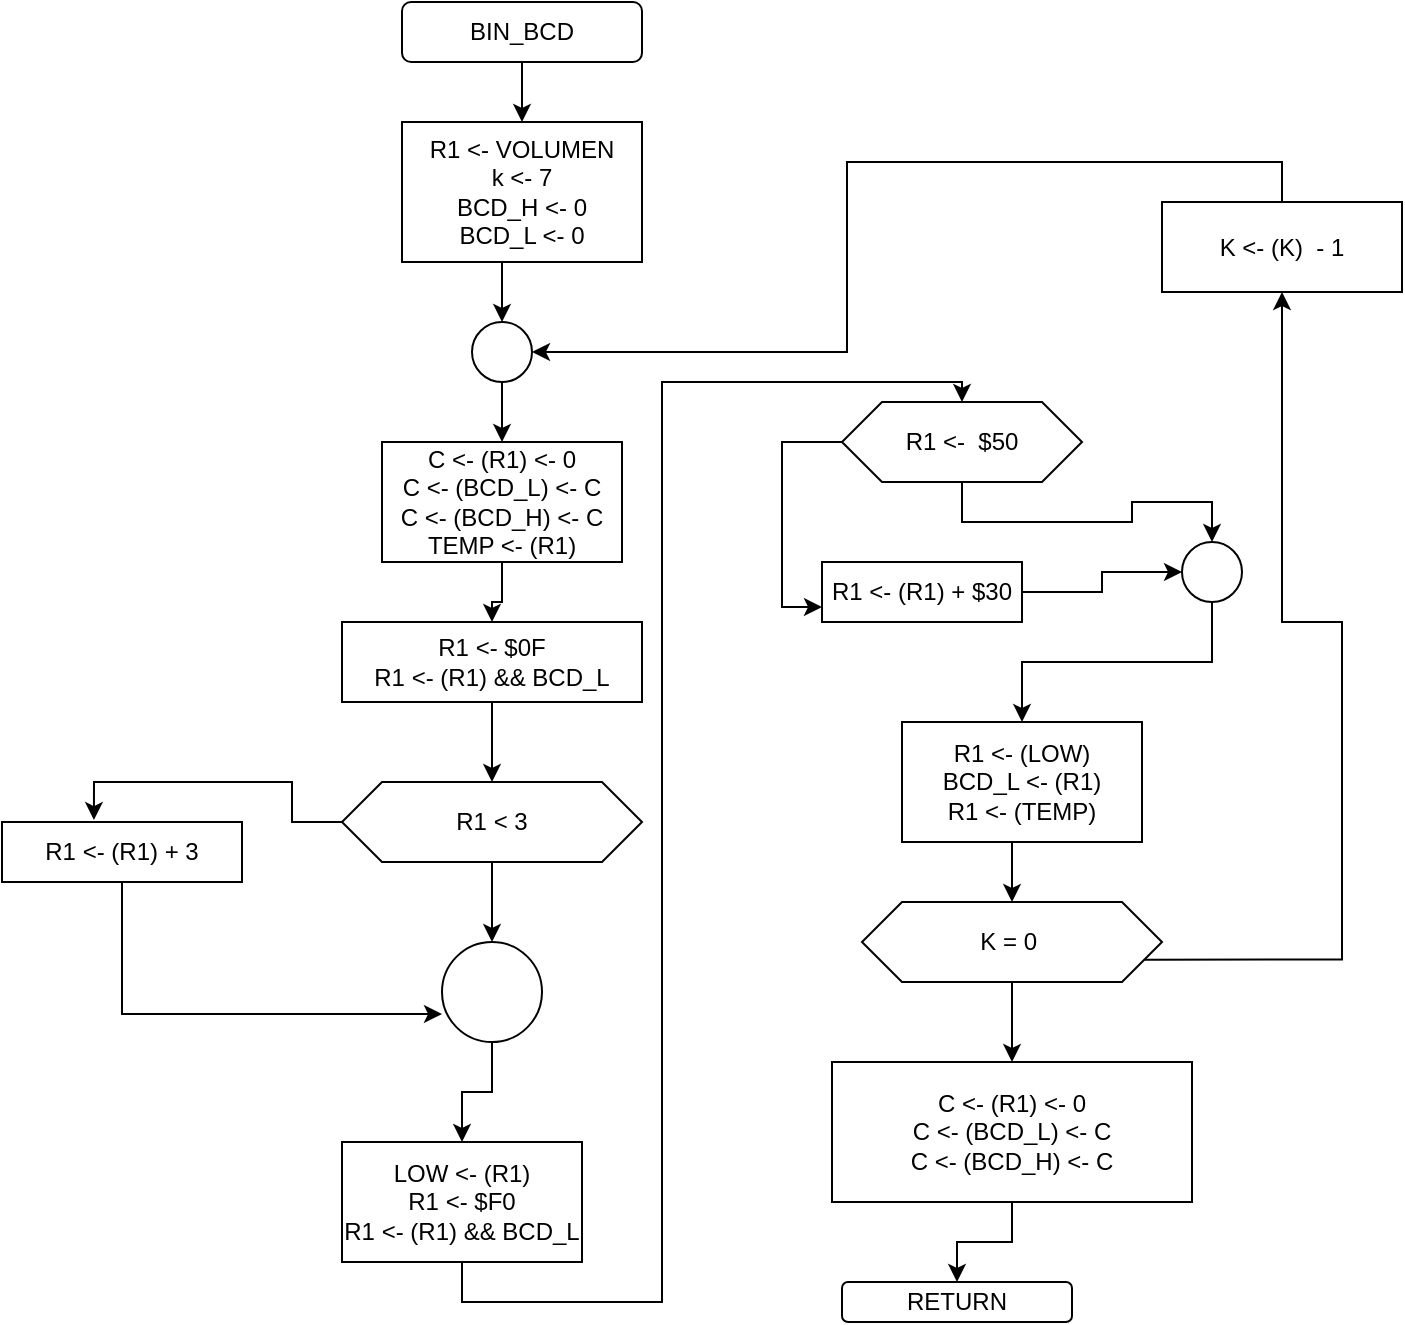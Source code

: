 <mxfile version="14.4.2"><diagram id="43vWtrTaW3a1etW77ukm" name="Page-1"><mxGraphModel dx="1000" dy="1002" grid="1" gridSize="10" guides="1" tooltips="1" connect="1" arrows="1" fold="1" page="1" pageScale="1" pageWidth="850" pageHeight="1100" math="0" shadow="0"><root><mxCell id="0"/><mxCell id="1" parent="0"/><mxCell id="b8KQQLt7yksS3ZF9cOPP-3" style="edgeStyle=orthogonalEdgeStyle;rounded=0;orthogonalLoop=1;jettySize=auto;html=1;exitX=0.5;exitY=1;exitDx=0;exitDy=0;entryX=0.5;entryY=0;entryDx=0;entryDy=0;" edge="1" parent="1" source="b8KQQLt7yksS3ZF9cOPP-1" target="b8KQQLt7yksS3ZF9cOPP-2"><mxGeometry relative="1" as="geometry"/></mxCell><mxCell id="b8KQQLt7yksS3ZF9cOPP-1" value="BIN_BCD" style="rounded=1;whiteSpace=wrap;html=1;" vertex="1" parent="1"><mxGeometry x="300" y="30" width="120" height="30" as="geometry"/></mxCell><mxCell id="b8KQQLt7yksS3ZF9cOPP-5" style="edgeStyle=orthogonalEdgeStyle;rounded=0;orthogonalLoop=1;jettySize=auto;html=1;exitX=0.5;exitY=1;exitDx=0;exitDy=0;entryX=0.5;entryY=0;entryDx=0;entryDy=0;" edge="1" parent="1" source="b8KQQLt7yksS3ZF9cOPP-2" target="b8KQQLt7yksS3ZF9cOPP-4"><mxGeometry relative="1" as="geometry"/></mxCell><mxCell id="b8KQQLt7yksS3ZF9cOPP-2" value="R1 &amp;lt;- VOLUMEN&lt;br&gt;k &amp;lt;- 7&lt;br&gt;BCD_H &amp;lt;- 0&lt;br&gt;BCD_L &amp;lt;- 0&lt;br&gt;" style="rounded=0;whiteSpace=wrap;html=1;" vertex="1" parent="1"><mxGeometry x="300" y="90" width="120" height="70" as="geometry"/></mxCell><mxCell id="b8KQQLt7yksS3ZF9cOPP-7" style="edgeStyle=orthogonalEdgeStyle;rounded=0;orthogonalLoop=1;jettySize=auto;html=1;exitX=0.5;exitY=1;exitDx=0;exitDy=0;" edge="1" parent="1" source="b8KQQLt7yksS3ZF9cOPP-4" target="b8KQQLt7yksS3ZF9cOPP-6"><mxGeometry relative="1" as="geometry"/></mxCell><mxCell id="b8KQQLt7yksS3ZF9cOPP-4" value="" style="ellipse;whiteSpace=wrap;html=1;aspect=fixed;" vertex="1" parent="1"><mxGeometry x="335" y="190" width="30" height="30" as="geometry"/></mxCell><mxCell id="b8KQQLt7yksS3ZF9cOPP-9" style="edgeStyle=orthogonalEdgeStyle;rounded=0;orthogonalLoop=1;jettySize=auto;html=1;exitX=0.5;exitY=1;exitDx=0;exitDy=0;" edge="1" parent="1" source="b8KQQLt7yksS3ZF9cOPP-6" target="b8KQQLt7yksS3ZF9cOPP-8"><mxGeometry relative="1" as="geometry"/></mxCell><mxCell id="b8KQQLt7yksS3ZF9cOPP-6" value="C &amp;lt;- (R1) &amp;lt;- 0&lt;br&gt;C &amp;lt;- (BCD_L) &amp;lt;- C&lt;br&gt;C &amp;lt;- (BCD_H) &amp;lt;- C&lt;br&gt;TEMP &amp;lt;- (R1)" style="rounded=0;whiteSpace=wrap;html=1;" vertex="1" parent="1"><mxGeometry x="290" y="250" width="120" height="60" as="geometry"/></mxCell><mxCell id="b8KQQLt7yksS3ZF9cOPP-11" style="edgeStyle=orthogonalEdgeStyle;rounded=0;orthogonalLoop=1;jettySize=auto;html=1;exitX=0.5;exitY=1;exitDx=0;exitDy=0;" edge="1" parent="1" source="b8KQQLt7yksS3ZF9cOPP-8" target="b8KQQLt7yksS3ZF9cOPP-10"><mxGeometry relative="1" as="geometry"/></mxCell><mxCell id="b8KQQLt7yksS3ZF9cOPP-8" value="R1 &amp;lt;- $0F&lt;br&gt;R1 &amp;lt;- (R1) &amp;amp;&amp;amp; BCD_L" style="rounded=0;whiteSpace=wrap;html=1;" vertex="1" parent="1"><mxGeometry x="270" y="340" width="150" height="40" as="geometry"/></mxCell><mxCell id="b8KQQLt7yksS3ZF9cOPP-13" style="edgeStyle=orthogonalEdgeStyle;rounded=0;orthogonalLoop=1;jettySize=auto;html=1;exitX=0;exitY=0.5;exitDx=0;exitDy=0;entryX=0.383;entryY=-0.033;entryDx=0;entryDy=0;entryPerimeter=0;" edge="1" parent="1" source="b8KQQLt7yksS3ZF9cOPP-10" target="b8KQQLt7yksS3ZF9cOPP-12"><mxGeometry relative="1" as="geometry"/></mxCell><mxCell id="b8KQQLt7yksS3ZF9cOPP-16" style="edgeStyle=orthogonalEdgeStyle;rounded=0;orthogonalLoop=1;jettySize=auto;html=1;exitX=0.5;exitY=1;exitDx=0;exitDy=0;" edge="1" parent="1" source="b8KQQLt7yksS3ZF9cOPP-10" target="b8KQQLt7yksS3ZF9cOPP-14"><mxGeometry relative="1" as="geometry"/></mxCell><mxCell id="b8KQQLt7yksS3ZF9cOPP-10" value="R1 &amp;lt; 3" style="shape=hexagon;perimeter=hexagonPerimeter2;whiteSpace=wrap;html=1;fixedSize=1;" vertex="1" parent="1"><mxGeometry x="270" y="420" width="150" height="40" as="geometry"/></mxCell><mxCell id="b8KQQLt7yksS3ZF9cOPP-15" style="edgeStyle=orthogonalEdgeStyle;rounded=0;orthogonalLoop=1;jettySize=auto;html=1;exitX=0.5;exitY=1;exitDx=0;exitDy=0;entryX=0;entryY=0.72;entryDx=0;entryDy=0;entryPerimeter=0;" edge="1" parent="1" source="b8KQQLt7yksS3ZF9cOPP-12" target="b8KQQLt7yksS3ZF9cOPP-14"><mxGeometry relative="1" as="geometry"/></mxCell><mxCell id="b8KQQLt7yksS3ZF9cOPP-12" value="R1 &amp;lt;- (R1) + 3" style="rounded=0;whiteSpace=wrap;html=1;" vertex="1" parent="1"><mxGeometry x="100" y="440" width="120" height="30" as="geometry"/></mxCell><mxCell id="b8KQQLt7yksS3ZF9cOPP-18" style="edgeStyle=orthogonalEdgeStyle;rounded=0;orthogonalLoop=1;jettySize=auto;html=1;exitX=0.5;exitY=1;exitDx=0;exitDy=0;" edge="1" parent="1" source="b8KQQLt7yksS3ZF9cOPP-14" target="b8KQQLt7yksS3ZF9cOPP-17"><mxGeometry relative="1" as="geometry"/></mxCell><mxCell id="b8KQQLt7yksS3ZF9cOPP-14" value="" style="ellipse;whiteSpace=wrap;html=1;aspect=fixed;" vertex="1" parent="1"><mxGeometry x="320" y="500" width="50" height="50" as="geometry"/></mxCell><mxCell id="b8KQQLt7yksS3ZF9cOPP-21" style="edgeStyle=orthogonalEdgeStyle;rounded=0;orthogonalLoop=1;jettySize=auto;html=1;exitX=0.5;exitY=1;exitDx=0;exitDy=0;entryX=0.5;entryY=0;entryDx=0;entryDy=0;" edge="1" parent="1" source="b8KQQLt7yksS3ZF9cOPP-17" target="b8KQQLt7yksS3ZF9cOPP-19"><mxGeometry relative="1" as="geometry"><Array as="points"><mxPoint x="330" y="680"/><mxPoint x="430" y="680"/><mxPoint x="430" y="220"/><mxPoint x="580" y="220"/></Array></mxGeometry></mxCell><mxCell id="b8KQQLt7yksS3ZF9cOPP-17" value="LOW &amp;lt;- (R1)&lt;br&gt;R1 &amp;lt;- $F0&lt;br&gt;R1 &amp;lt;- (R1) &amp;amp;&amp;amp; BCD_L" style="rounded=0;whiteSpace=wrap;html=1;" vertex="1" parent="1"><mxGeometry x="270" y="600" width="120" height="60" as="geometry"/></mxCell><mxCell id="b8KQQLt7yksS3ZF9cOPP-22" style="edgeStyle=orthogonalEdgeStyle;rounded=0;orthogonalLoop=1;jettySize=auto;html=1;exitX=0;exitY=0.5;exitDx=0;exitDy=0;entryX=0;entryY=0.75;entryDx=0;entryDy=0;" edge="1" parent="1" source="b8KQQLt7yksS3ZF9cOPP-19" target="b8KQQLt7yksS3ZF9cOPP-20"><mxGeometry relative="1" as="geometry"><Array as="points"><mxPoint x="490" y="333"/></Array></mxGeometry></mxCell><mxCell id="b8KQQLt7yksS3ZF9cOPP-25" style="edgeStyle=orthogonalEdgeStyle;rounded=0;orthogonalLoop=1;jettySize=auto;html=1;exitX=0.5;exitY=1;exitDx=0;exitDy=0;entryX=0.5;entryY=0;entryDx=0;entryDy=0;" edge="1" parent="1" source="b8KQQLt7yksS3ZF9cOPP-19" target="b8KQQLt7yksS3ZF9cOPP-23"><mxGeometry relative="1" as="geometry"/></mxCell><mxCell id="b8KQQLt7yksS3ZF9cOPP-19" value="R1 &amp;lt;- &amp;nbsp;$50" style="shape=hexagon;perimeter=hexagonPerimeter2;whiteSpace=wrap;html=1;fixedSize=1;" vertex="1" parent="1"><mxGeometry x="520" y="230" width="120" height="40" as="geometry"/></mxCell><mxCell id="b8KQQLt7yksS3ZF9cOPP-24" style="edgeStyle=orthogonalEdgeStyle;rounded=0;orthogonalLoop=1;jettySize=auto;html=1;exitX=1;exitY=0.5;exitDx=0;exitDy=0;" edge="1" parent="1" source="b8KQQLt7yksS3ZF9cOPP-20" target="b8KQQLt7yksS3ZF9cOPP-23"><mxGeometry relative="1" as="geometry"/></mxCell><mxCell id="b8KQQLt7yksS3ZF9cOPP-20" value="R1 &amp;lt;- (R1) + $30" style="rounded=0;whiteSpace=wrap;html=1;" vertex="1" parent="1"><mxGeometry x="510" y="310" width="100" height="30" as="geometry"/></mxCell><mxCell id="b8KQQLt7yksS3ZF9cOPP-27" style="edgeStyle=orthogonalEdgeStyle;rounded=0;orthogonalLoop=1;jettySize=auto;html=1;exitX=0.5;exitY=1;exitDx=0;exitDy=0;" edge="1" parent="1" source="b8KQQLt7yksS3ZF9cOPP-23" target="b8KQQLt7yksS3ZF9cOPP-26"><mxGeometry relative="1" as="geometry"/></mxCell><mxCell id="b8KQQLt7yksS3ZF9cOPP-23" value="" style="ellipse;whiteSpace=wrap;html=1;aspect=fixed;" vertex="1" parent="1"><mxGeometry x="690" y="300" width="30" height="30" as="geometry"/></mxCell><mxCell id="b8KQQLt7yksS3ZF9cOPP-29" style="edgeStyle=orthogonalEdgeStyle;rounded=0;orthogonalLoop=1;jettySize=auto;html=1;exitX=0.5;exitY=1;exitDx=0;exitDy=0;entryX=0.5;entryY=0;entryDx=0;entryDy=0;" edge="1" parent="1" source="b8KQQLt7yksS3ZF9cOPP-26" target="b8KQQLt7yksS3ZF9cOPP-28"><mxGeometry relative="1" as="geometry"/></mxCell><mxCell id="b8KQQLt7yksS3ZF9cOPP-26" value="R1 &amp;lt;- (LOW)&lt;br&gt;BCD_L &amp;lt;- (R1)&lt;br&gt;R1 &amp;lt;- (TEMP)" style="rounded=0;whiteSpace=wrap;html=1;" vertex="1" parent="1"><mxGeometry x="550" y="390" width="120" height="60" as="geometry"/></mxCell><mxCell id="b8KQQLt7yksS3ZF9cOPP-30" style="edgeStyle=orthogonalEdgeStyle;rounded=0;orthogonalLoop=1;jettySize=auto;html=1;exitX=1;exitY=0.75;exitDx=0;exitDy=0;entryX=0.5;entryY=1;entryDx=0;entryDy=0;" edge="1" parent="1" source="b8KQQLt7yksS3ZF9cOPP-28" target="b8KQQLt7yksS3ZF9cOPP-31"><mxGeometry relative="1" as="geometry"><mxPoint x="750" y="180" as="targetPoint"/><Array as="points"><mxPoint x="770" y="509"/><mxPoint x="770" y="340"/><mxPoint x="740" y="340"/></Array></mxGeometry></mxCell><mxCell id="b8KQQLt7yksS3ZF9cOPP-34" style="edgeStyle=orthogonalEdgeStyle;rounded=0;orthogonalLoop=1;jettySize=auto;html=1;exitX=0.5;exitY=1;exitDx=0;exitDy=0;entryX=0.5;entryY=0;entryDx=0;entryDy=0;" edge="1" parent="1" source="b8KQQLt7yksS3ZF9cOPP-28" target="b8KQQLt7yksS3ZF9cOPP-33"><mxGeometry relative="1" as="geometry"/></mxCell><mxCell id="b8KQQLt7yksS3ZF9cOPP-28" value="K = 0&amp;nbsp;" style="shape=hexagon;perimeter=hexagonPerimeter2;whiteSpace=wrap;html=1;fixedSize=1;" vertex="1" parent="1"><mxGeometry x="530" y="480" width="150" height="40" as="geometry"/></mxCell><mxCell id="b8KQQLt7yksS3ZF9cOPP-32" style="edgeStyle=orthogonalEdgeStyle;rounded=0;orthogonalLoop=1;jettySize=auto;html=1;exitX=0.5;exitY=0;exitDx=0;exitDy=0;entryX=1;entryY=0.5;entryDx=0;entryDy=0;" edge="1" parent="1" source="b8KQQLt7yksS3ZF9cOPP-31" target="b8KQQLt7yksS3ZF9cOPP-4"><mxGeometry relative="1" as="geometry"/></mxCell><mxCell id="b8KQQLt7yksS3ZF9cOPP-31" value="K &amp;lt;- (K) &amp;nbsp;- 1" style="rounded=0;whiteSpace=wrap;html=1;" vertex="1" parent="1"><mxGeometry x="680" y="130" width="120" height="45" as="geometry"/></mxCell><mxCell id="b8KQQLt7yksS3ZF9cOPP-36" style="edgeStyle=orthogonalEdgeStyle;rounded=0;orthogonalLoop=1;jettySize=auto;html=1;exitX=0.5;exitY=1;exitDx=0;exitDy=0;entryX=0.5;entryY=0;entryDx=0;entryDy=0;" edge="1" parent="1" source="b8KQQLt7yksS3ZF9cOPP-33" target="b8KQQLt7yksS3ZF9cOPP-35"><mxGeometry relative="1" as="geometry"/></mxCell><mxCell id="b8KQQLt7yksS3ZF9cOPP-33" value="C &amp;lt;- (R1) &amp;lt;- 0&lt;br&gt;C &amp;lt;- (BCD_L) &amp;lt;- C&lt;br&gt;C &amp;lt;- (BCD_H) &amp;lt;- C" style="rounded=0;whiteSpace=wrap;html=1;" vertex="1" parent="1"><mxGeometry x="515" y="560" width="180" height="70" as="geometry"/></mxCell><mxCell id="b8KQQLt7yksS3ZF9cOPP-35" value="RETURN" style="rounded=1;whiteSpace=wrap;html=1;" vertex="1" parent="1"><mxGeometry x="520" y="670" width="115" height="20" as="geometry"/></mxCell></root></mxGraphModel></diagram></mxfile>